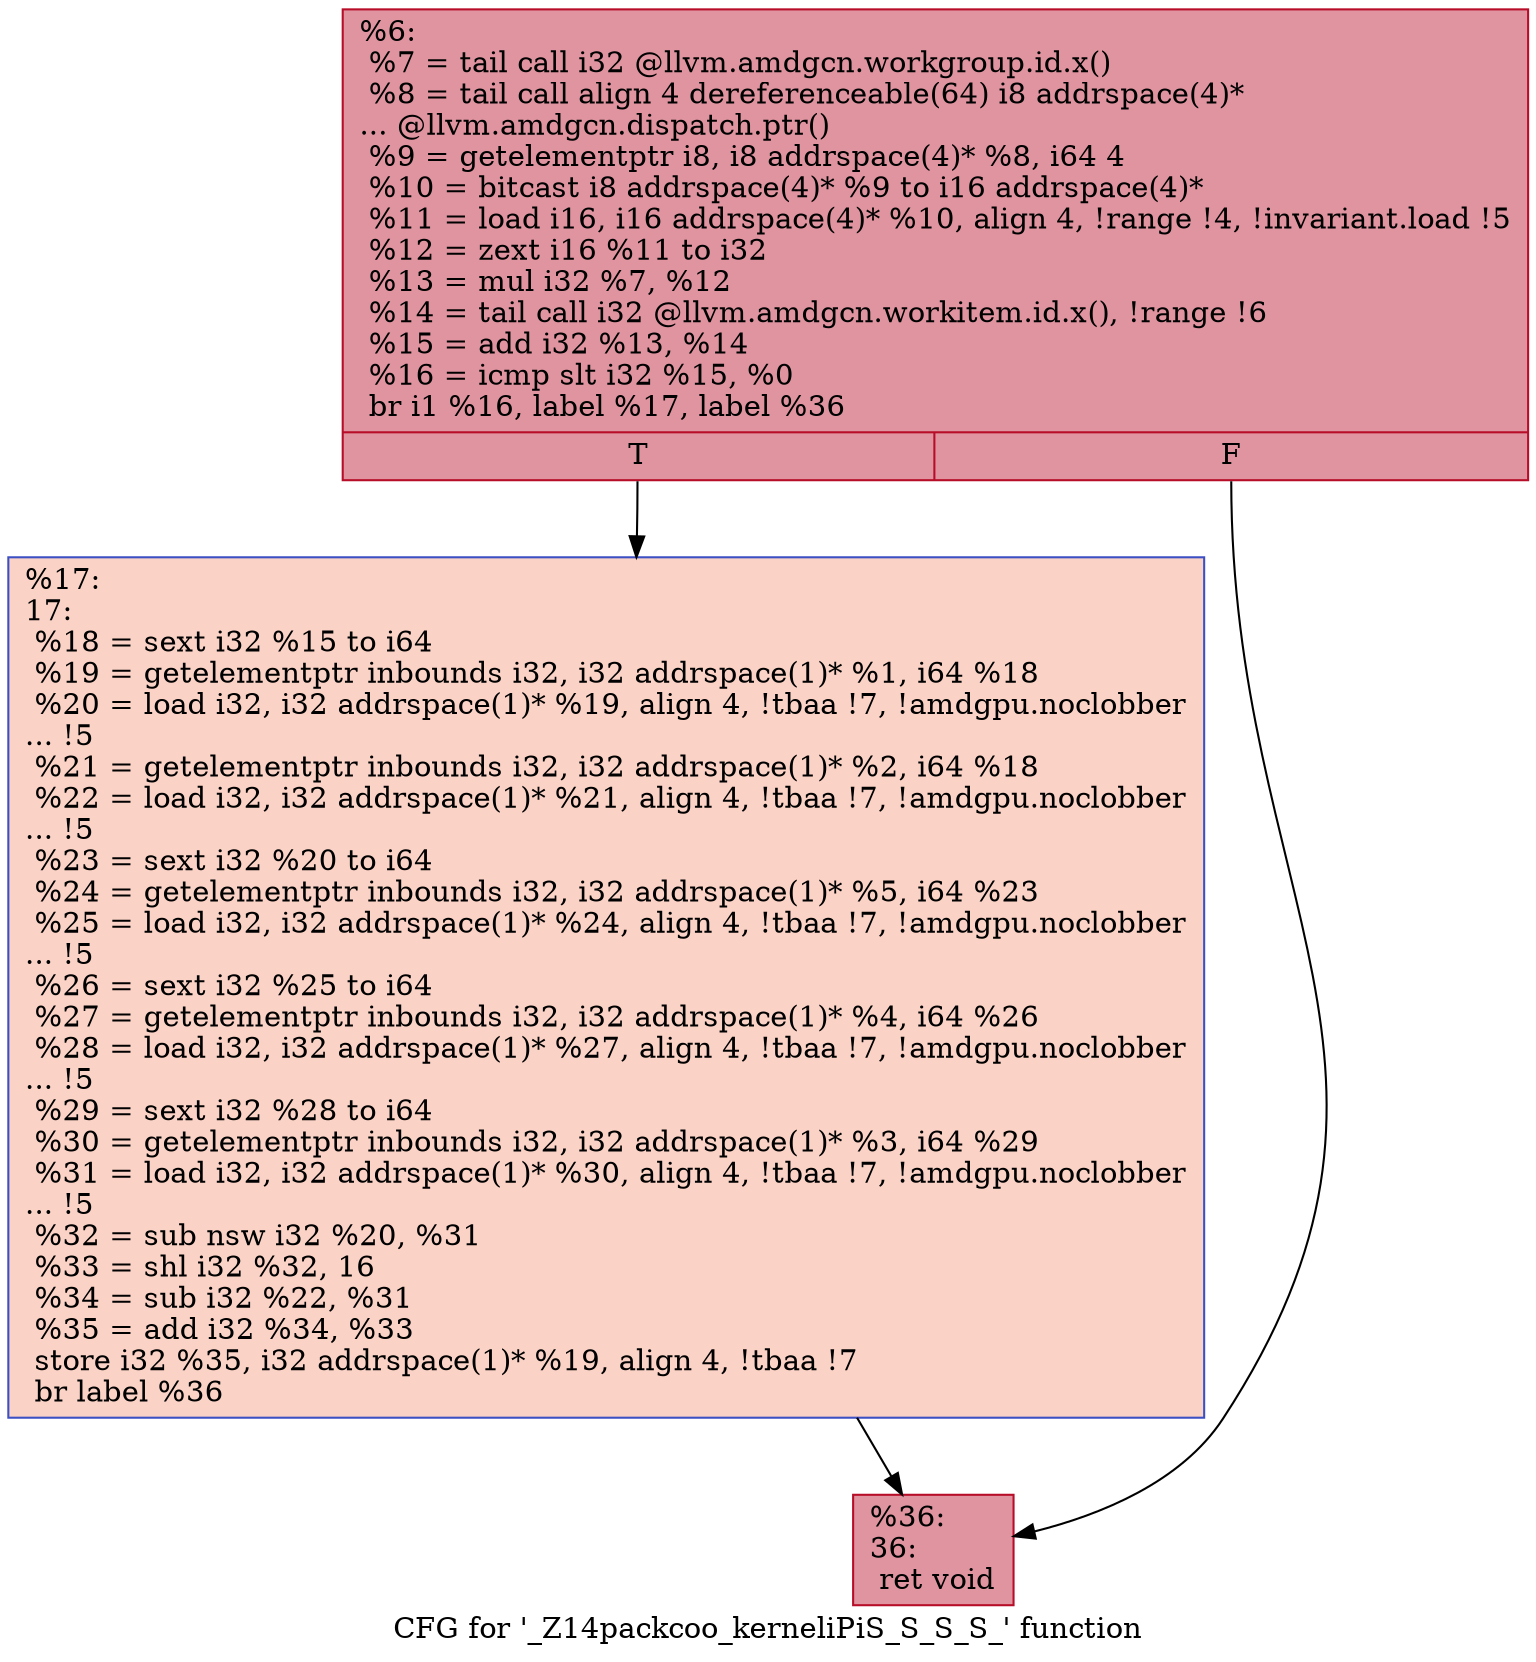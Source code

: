 digraph "CFG for '_Z14packcoo_kerneliPiS_S_S_S_' function" {
	label="CFG for '_Z14packcoo_kerneliPiS_S_S_S_' function";

	Node0x48f8400 [shape=record,color="#b70d28ff", style=filled, fillcolor="#b70d2870",label="{%6:\l  %7 = tail call i32 @llvm.amdgcn.workgroup.id.x()\l  %8 = tail call align 4 dereferenceable(64) i8 addrspace(4)*\l... @llvm.amdgcn.dispatch.ptr()\l  %9 = getelementptr i8, i8 addrspace(4)* %8, i64 4\l  %10 = bitcast i8 addrspace(4)* %9 to i16 addrspace(4)*\l  %11 = load i16, i16 addrspace(4)* %10, align 4, !range !4, !invariant.load !5\l  %12 = zext i16 %11 to i32\l  %13 = mul i32 %7, %12\l  %14 = tail call i32 @llvm.amdgcn.workitem.id.x(), !range !6\l  %15 = add i32 %13, %14\l  %16 = icmp slt i32 %15, %0\l  br i1 %16, label %17, label %36\l|{<s0>T|<s1>F}}"];
	Node0x48f8400:s0 -> Node0x48f8810;
	Node0x48f8400:s1 -> Node0x48fa3e0;
	Node0x48f8810 [shape=record,color="#3d50c3ff", style=filled, fillcolor="#f59c7d70",label="{%17:\l17:                                               \l  %18 = sext i32 %15 to i64\l  %19 = getelementptr inbounds i32, i32 addrspace(1)* %1, i64 %18\l  %20 = load i32, i32 addrspace(1)* %19, align 4, !tbaa !7, !amdgpu.noclobber\l... !5\l  %21 = getelementptr inbounds i32, i32 addrspace(1)* %2, i64 %18\l  %22 = load i32, i32 addrspace(1)* %21, align 4, !tbaa !7, !amdgpu.noclobber\l... !5\l  %23 = sext i32 %20 to i64\l  %24 = getelementptr inbounds i32, i32 addrspace(1)* %5, i64 %23\l  %25 = load i32, i32 addrspace(1)* %24, align 4, !tbaa !7, !amdgpu.noclobber\l... !5\l  %26 = sext i32 %25 to i64\l  %27 = getelementptr inbounds i32, i32 addrspace(1)* %4, i64 %26\l  %28 = load i32, i32 addrspace(1)* %27, align 4, !tbaa !7, !amdgpu.noclobber\l... !5\l  %29 = sext i32 %28 to i64\l  %30 = getelementptr inbounds i32, i32 addrspace(1)* %3, i64 %29\l  %31 = load i32, i32 addrspace(1)* %30, align 4, !tbaa !7, !amdgpu.noclobber\l... !5\l  %32 = sub nsw i32 %20, %31\l  %33 = shl i32 %32, 16\l  %34 = sub i32 %22, %31\l  %35 = add i32 %34, %33\l  store i32 %35, i32 addrspace(1)* %19, align 4, !tbaa !7\l  br label %36\l}"];
	Node0x48f8810 -> Node0x48fa3e0;
	Node0x48fa3e0 [shape=record,color="#b70d28ff", style=filled, fillcolor="#b70d2870",label="{%36:\l36:                                               \l  ret void\l}"];
}
